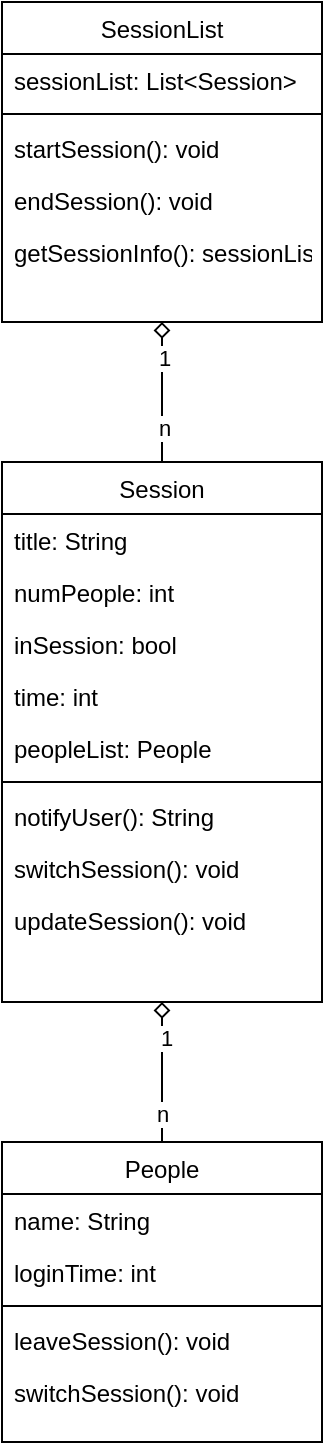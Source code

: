<mxfile version="24.2.5" type="github">
  <diagram id="C5RBs43oDa-KdzZeNtuy" name="Page-1">
    <mxGraphModel dx="794" dy="446" grid="1" gridSize="10" guides="1" tooltips="1" connect="1" arrows="1" fold="1" page="1" pageScale="1" pageWidth="827" pageHeight="1169" math="0" shadow="0">
      <root>
        <mxCell id="WIyWlLk6GJQsqaUBKTNV-0" />
        <mxCell id="WIyWlLk6GJQsqaUBKTNV-1" parent="WIyWlLk6GJQsqaUBKTNV-0" />
        <mxCell id="522IauYhypyhF4sBCYuQ-20" value="" style="edgeStyle=orthogonalEdgeStyle;rounded=0;orthogonalLoop=1;jettySize=auto;html=1;endArrow=none;endFill=0;entryX=0.5;entryY=0;entryDx=0;entryDy=0;startArrow=diamond;startFill=0;" parent="WIyWlLk6GJQsqaUBKTNV-1" source="zkfFHV4jXpPFQw0GAbJ--17" target="522IauYhypyhF4sBCYuQ-0" edge="1">
          <mxGeometry relative="1" as="geometry">
            <Array as="points" />
          </mxGeometry>
        </mxCell>
        <mxCell id="522IauYhypyhF4sBCYuQ-22" value="1" style="edgeLabel;html=1;align=center;verticalAlign=middle;resizable=0;points=[];" parent="522IauYhypyhF4sBCYuQ-20" vertex="1" connectable="0">
          <mxGeometry x="-0.486" y="1" relative="1" as="geometry">
            <mxPoint as="offset" />
          </mxGeometry>
        </mxCell>
        <mxCell id="522IauYhypyhF4sBCYuQ-23" value="n" style="edgeLabel;html=1;align=center;verticalAlign=middle;resizable=0;points=[];" parent="522IauYhypyhF4sBCYuQ-20" vertex="1" connectable="0">
          <mxGeometry x="0.514" y="1" relative="1" as="geometry">
            <mxPoint as="offset" />
          </mxGeometry>
        </mxCell>
        <mxCell id="zkfFHV4jXpPFQw0GAbJ--17" value="SessionList" style="swimlane;fontStyle=0;align=center;verticalAlign=top;childLayout=stackLayout;horizontal=1;startSize=26;horizontalStack=0;resizeParent=1;resizeLast=0;collapsible=1;marginBottom=0;rounded=0;shadow=0;strokeWidth=1;" parent="WIyWlLk6GJQsqaUBKTNV-1" vertex="1">
          <mxGeometry x="290" y="130" width="160" height="160" as="geometry">
            <mxRectangle x="550" y="140" width="160" height="26" as="alternateBounds" />
          </mxGeometry>
        </mxCell>
        <mxCell id="zkfFHV4jXpPFQw0GAbJ--18" value="sessionList: List&lt;Session&gt;" style="text;align=left;verticalAlign=top;spacingLeft=4;spacingRight=4;overflow=hidden;rotatable=0;points=[[0,0.5],[1,0.5]];portConstraint=eastwest;" parent="zkfFHV4jXpPFQw0GAbJ--17" vertex="1">
          <mxGeometry y="26" width="160" height="26" as="geometry" />
        </mxCell>
        <mxCell id="zkfFHV4jXpPFQw0GAbJ--23" value="" style="line;html=1;strokeWidth=1;align=left;verticalAlign=middle;spacingTop=-1;spacingLeft=3;spacingRight=3;rotatable=0;labelPosition=right;points=[];portConstraint=eastwest;" parent="zkfFHV4jXpPFQw0GAbJ--17" vertex="1">
          <mxGeometry y="52" width="160" height="8" as="geometry" />
        </mxCell>
        <mxCell id="zkfFHV4jXpPFQw0GAbJ--24" value="startSession(): void" style="text;align=left;verticalAlign=top;spacingLeft=4;spacingRight=4;overflow=hidden;rotatable=0;points=[[0,0.5],[1,0.5]];portConstraint=eastwest;" parent="zkfFHV4jXpPFQw0GAbJ--17" vertex="1">
          <mxGeometry y="60" width="160" height="26" as="geometry" />
        </mxCell>
        <mxCell id="zkfFHV4jXpPFQw0GAbJ--25" value="endSession(): void" style="text;align=left;verticalAlign=top;spacingLeft=4;spacingRight=4;overflow=hidden;rotatable=0;points=[[0,0.5],[1,0.5]];portConstraint=eastwest;" parent="zkfFHV4jXpPFQw0GAbJ--17" vertex="1">
          <mxGeometry y="86" width="160" height="26" as="geometry" />
        </mxCell>
        <mxCell id="cIA3LOZ0shXjrQO9Rxhr-1" value="getSessionInfo(): sessionList" style="text;align=left;verticalAlign=top;spacingLeft=4;spacingRight=4;overflow=hidden;rotatable=0;points=[[0,0.5],[1,0.5]];portConstraint=eastwest;" vertex="1" parent="zkfFHV4jXpPFQw0GAbJ--17">
          <mxGeometry y="112" width="160" height="26" as="geometry" />
        </mxCell>
        <mxCell id="522IauYhypyhF4sBCYuQ-21" value="" style="edgeStyle=orthogonalEdgeStyle;rounded=0;orthogonalLoop=1;jettySize=auto;html=1;entryX=0.5;entryY=0;entryDx=0;entryDy=0;endArrow=none;endFill=0;startArrow=diamond;startFill=0;" parent="WIyWlLk6GJQsqaUBKTNV-1" source="522IauYhypyhF4sBCYuQ-0" target="522IauYhypyhF4sBCYuQ-10" edge="1">
          <mxGeometry relative="1" as="geometry">
            <Array as="points" />
          </mxGeometry>
        </mxCell>
        <mxCell id="522IauYhypyhF4sBCYuQ-24" value="1" style="edgeLabel;html=1;align=center;verticalAlign=middle;resizable=0;points=[];" parent="522IauYhypyhF4sBCYuQ-21" vertex="1" connectable="0">
          <mxGeometry x="-0.486" y="2" relative="1" as="geometry">
            <mxPoint as="offset" />
          </mxGeometry>
        </mxCell>
        <mxCell id="522IauYhypyhF4sBCYuQ-25" value="n" style="edgeLabel;html=1;align=center;verticalAlign=middle;resizable=0;points=[];" parent="522IauYhypyhF4sBCYuQ-21" vertex="1" connectable="0">
          <mxGeometry x="0.6" relative="1" as="geometry">
            <mxPoint as="offset" />
          </mxGeometry>
        </mxCell>
        <mxCell id="522IauYhypyhF4sBCYuQ-0" value="Session" style="swimlane;fontStyle=0;align=center;verticalAlign=top;childLayout=stackLayout;horizontal=1;startSize=26;horizontalStack=0;resizeParent=1;resizeLast=0;collapsible=1;marginBottom=0;rounded=0;shadow=0;strokeWidth=1;" parent="WIyWlLk6GJQsqaUBKTNV-1" vertex="1">
          <mxGeometry x="290" y="360" width="160" height="270" as="geometry">
            <mxRectangle x="550" y="140" width="160" height="26" as="alternateBounds" />
          </mxGeometry>
        </mxCell>
        <mxCell id="522IauYhypyhF4sBCYuQ-1" value="title: String" style="text;align=left;verticalAlign=top;spacingLeft=4;spacingRight=4;overflow=hidden;rotatable=0;points=[[0,0.5],[1,0.5]];portConstraint=eastwest;" parent="522IauYhypyhF4sBCYuQ-0" vertex="1">
          <mxGeometry y="26" width="160" height="26" as="geometry" />
        </mxCell>
        <mxCell id="522IauYhypyhF4sBCYuQ-2" value="numPeople: int" style="text;align=left;verticalAlign=top;spacingLeft=4;spacingRight=4;overflow=hidden;rotatable=0;points=[[0,0.5],[1,0.5]];portConstraint=eastwest;rounded=0;shadow=0;html=0;" parent="522IauYhypyhF4sBCYuQ-0" vertex="1">
          <mxGeometry y="52" width="160" height="26" as="geometry" />
        </mxCell>
        <mxCell id="522IauYhypyhF4sBCYuQ-3" value="inSession: bool" style="text;align=left;verticalAlign=top;spacingLeft=4;spacingRight=4;overflow=hidden;rotatable=0;points=[[0,0.5],[1,0.5]];portConstraint=eastwest;rounded=0;shadow=0;html=0;" parent="522IauYhypyhF4sBCYuQ-0" vertex="1">
          <mxGeometry y="78" width="160" height="26" as="geometry" />
        </mxCell>
        <mxCell id="522IauYhypyhF4sBCYuQ-4" value="time: int" style="text;align=left;verticalAlign=top;spacingLeft=4;spacingRight=4;overflow=hidden;rotatable=0;points=[[0,0.5],[1,0.5]];portConstraint=eastwest;rounded=0;shadow=0;html=0;" parent="522IauYhypyhF4sBCYuQ-0" vertex="1">
          <mxGeometry y="104" width="160" height="26" as="geometry" />
        </mxCell>
        <mxCell id="522IauYhypyhF4sBCYuQ-6" value="peopleList: People" style="text;align=left;verticalAlign=top;spacingLeft=4;spacingRight=4;overflow=hidden;rotatable=0;points=[[0,0.5],[1,0.5]];portConstraint=eastwest;" parent="522IauYhypyhF4sBCYuQ-0" vertex="1">
          <mxGeometry y="130" width="160" height="26" as="geometry" />
        </mxCell>
        <mxCell id="522IauYhypyhF4sBCYuQ-5" value="" style="line;html=1;strokeWidth=1;align=left;verticalAlign=middle;spacingTop=-1;spacingLeft=3;spacingRight=3;rotatable=0;labelPosition=right;points=[];portConstraint=eastwest;" parent="522IauYhypyhF4sBCYuQ-0" vertex="1">
          <mxGeometry y="156" width="160" height="8" as="geometry" />
        </mxCell>
        <mxCell id="522IauYhypyhF4sBCYuQ-7" value="notifyUser(): String" style="text;align=left;verticalAlign=top;spacingLeft=4;spacingRight=4;overflow=hidden;rotatable=0;points=[[0,0.5],[1,0.5]];portConstraint=eastwest;" parent="522IauYhypyhF4sBCYuQ-0" vertex="1">
          <mxGeometry y="164" width="160" height="26" as="geometry" />
        </mxCell>
        <mxCell id="522IauYhypyhF4sBCYuQ-8" value="switchSession(): void" style="text;align=left;verticalAlign=top;spacingLeft=4;spacingRight=4;overflow=hidden;rotatable=0;points=[[0,0.5],[1,0.5]];portConstraint=eastwest;" parent="522IauYhypyhF4sBCYuQ-0" vertex="1">
          <mxGeometry y="190" width="160" height="26" as="geometry" />
        </mxCell>
        <mxCell id="cIA3LOZ0shXjrQO9Rxhr-2" value="updateSession(): void" style="text;align=left;verticalAlign=top;spacingLeft=4;spacingRight=4;overflow=hidden;rotatable=0;points=[[0,0.5],[1,0.5]];portConstraint=eastwest;" vertex="1" parent="522IauYhypyhF4sBCYuQ-0">
          <mxGeometry y="216" width="160" height="26" as="geometry" />
        </mxCell>
        <mxCell id="522IauYhypyhF4sBCYuQ-10" value="People" style="swimlane;fontStyle=0;align=center;verticalAlign=top;childLayout=stackLayout;horizontal=1;startSize=26;horizontalStack=0;resizeParent=1;resizeLast=0;collapsible=1;marginBottom=0;rounded=0;shadow=0;strokeWidth=1;" parent="WIyWlLk6GJQsqaUBKTNV-1" vertex="1">
          <mxGeometry x="290" y="700" width="160" height="150" as="geometry">
            <mxRectangle x="550" y="140" width="160" height="26" as="alternateBounds" />
          </mxGeometry>
        </mxCell>
        <mxCell id="522IauYhypyhF4sBCYuQ-11" value="name: String" style="text;align=left;verticalAlign=top;spacingLeft=4;spacingRight=4;overflow=hidden;rotatable=0;points=[[0,0.5],[1,0.5]];portConstraint=eastwest;" parent="522IauYhypyhF4sBCYuQ-10" vertex="1">
          <mxGeometry y="26" width="160" height="26" as="geometry" />
        </mxCell>
        <mxCell id="522IauYhypyhF4sBCYuQ-12" value="loginTime: int" style="text;align=left;verticalAlign=top;spacingLeft=4;spacingRight=4;overflow=hidden;rotatable=0;points=[[0,0.5],[1,0.5]];portConstraint=eastwest;rounded=0;shadow=0;html=0;" parent="522IauYhypyhF4sBCYuQ-10" vertex="1">
          <mxGeometry y="52" width="160" height="26" as="geometry" />
        </mxCell>
        <mxCell id="522IauYhypyhF4sBCYuQ-16" value="" style="line;html=1;strokeWidth=1;align=left;verticalAlign=middle;spacingTop=-1;spacingLeft=3;spacingRight=3;rotatable=0;labelPosition=right;points=[];portConstraint=eastwest;" parent="522IauYhypyhF4sBCYuQ-10" vertex="1">
          <mxGeometry y="78" width="160" height="8" as="geometry" />
        </mxCell>
        <mxCell id="522IauYhypyhF4sBCYuQ-17" value="leaveSession(): void" style="text;align=left;verticalAlign=top;spacingLeft=4;spacingRight=4;overflow=hidden;rotatable=0;points=[[0,0.5],[1,0.5]];portConstraint=eastwest;" parent="522IauYhypyhF4sBCYuQ-10" vertex="1">
          <mxGeometry y="86" width="160" height="26" as="geometry" />
        </mxCell>
        <mxCell id="522IauYhypyhF4sBCYuQ-18" value="switchSession(): void" style="text;align=left;verticalAlign=top;spacingLeft=4;spacingRight=4;overflow=hidden;rotatable=0;points=[[0,0.5],[1,0.5]];portConstraint=eastwest;" parent="522IauYhypyhF4sBCYuQ-10" vertex="1">
          <mxGeometry y="112" width="160" height="26" as="geometry" />
        </mxCell>
      </root>
    </mxGraphModel>
  </diagram>
</mxfile>

